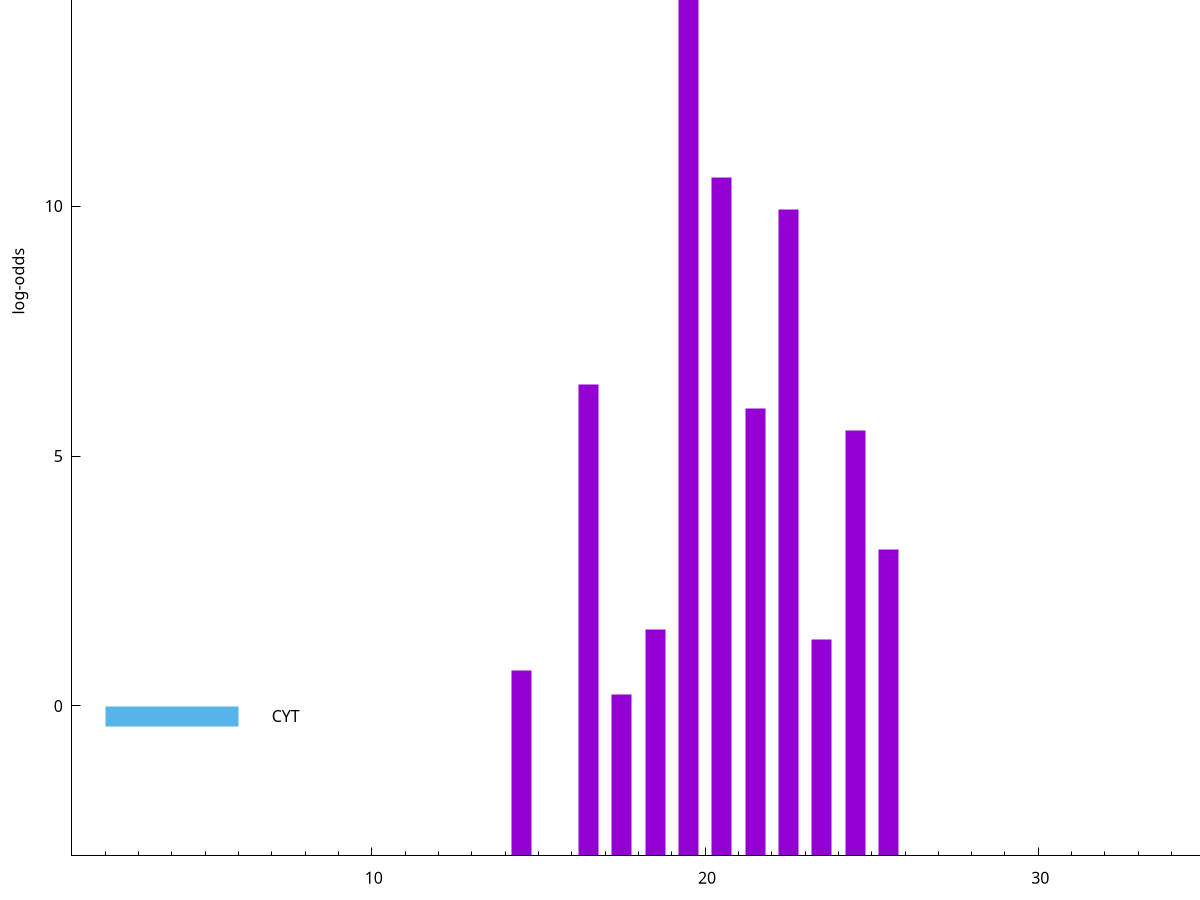 set title "LipoP predictions for SRR5666458.gff"
set size 2., 1.4
set xrange [1:70] 
set mxtics 10
set yrange [-3:20]
set y2range [0:23]
set ylabel "log-odds"
set term postscript eps color solid "Helvetica" 30
set output "SRR5666458.gff5.eps"
set arrow from 2,14.622 to 6,14.622 nohead lt 1 lw 20
set label "SpI" at 7,14.622
set arrow from 2,-0.200913 to 6,-0.200913 nohead lt 3 lw 20
set label "CYT" at 7,-0.200913
set arrow from 2,14.622 to 6,14.622 nohead lt 1 lw 20
set label "SpI" at 7,14.622
# NOTE: The scores below are the log-odds scores with the threshold
# NOTE: subtracted (a hack to make gnuplot make the histogram all
# NOTE: look nice).
plot "-" axes x1y2 title "" with impulses lt 1 lw 20
19.500000 17.458000
20.500000 13.575600
22.500000 12.924640
16.500000 9.438840
21.500000 8.952620
24.500000 8.507200
25.500000 6.125500
18.500000 4.538010
23.500000 4.331090
14.500000 3.716986
17.500000 3.219662
e
exit
